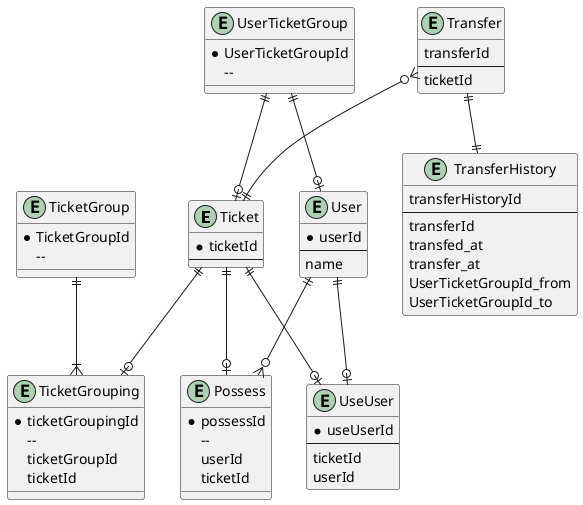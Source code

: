 @startuml
  entity Ticket{
    *ticketId
    --
  }
  entity User{
    *userId
    --
    name
  }
  entity UserTicketGroup{
    *UserTicketGroupId
    -- 
  }
  entity TicketGroup{
    *TicketGroupId
    -- 
  }
  entity TicketGrouping{
    *ticketGroupingId
    -- 
    ticketGroupId
    ticketId
  }
  entity Possess{
    *possessId
    -- 
    userId
    ticketId
  }
  entity UseUser{
    *useUserId
    --
    ticketId
    userId
  }
  entity TransferHistory{
    transferHistoryId
    --
    transferId
    transfed_at
    transfer_at
    UserTicketGroupId_from
    UserTicketGroupId_to
  }
  entity Transfer{
    transferId
    --
    ticketId
  }
  UserTicketGroup ||--o| User
  UserTicketGroup ||--o| Ticket
  User ||--o{Possess
  User ||--o| UseUser
  Ticket ||--o| Possess
  Ticket ||--o| TicketGrouping
  TicketGroup ||--|{ TicketGrouping
  Ticket ||--o| UseUser
  Transfer }o--||Ticket
  Transfer ||--||TransferHistory
@enduml